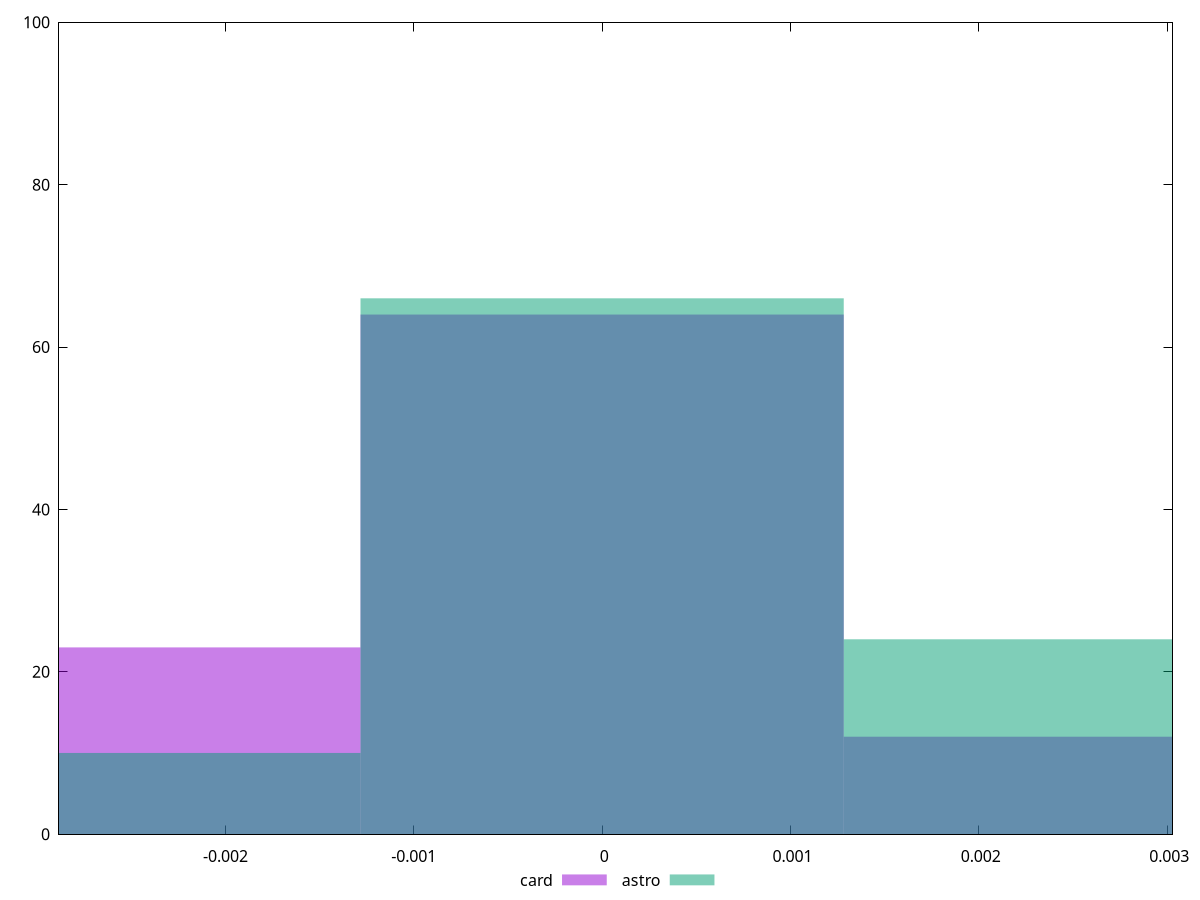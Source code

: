 reset

$card <<EOF
0 64
0.00256580560662486 12
-0.00256580560662486 23
EOF

$astro <<EOF
0 66
0.00256580560662486 24
-0.00256580560662486 10
EOF

set key outside below
set boxwidth 0.00256580560662486
set xrange [-0.002883799064962456:0.0030284619315630703]
set yrange [0:100]
set trange [0:100]
set style fill transparent solid 0.5 noborder
set terminal svg size 640, 500 enhanced background rgb 'white'
set output "report/report_00029_2021-02-24T13-36-40.390Z/meta/pScore-difference/comparison/histogram/2_vs_3.svg"

plot $card title "card" with boxes, \
     $astro title "astro" with boxes

reset
